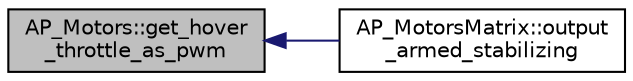 digraph "AP_Motors::get_hover_throttle_as_pwm"
{
 // INTERACTIVE_SVG=YES
  edge [fontname="Helvetica",fontsize="10",labelfontname="Helvetica",labelfontsize="10"];
  node [fontname="Helvetica",fontsize="10",shape=record];
  rankdir="LR";
  Node1 [label="AP_Motors::get_hover\l_throttle_as_pwm",height=0.2,width=0.4,color="black", fillcolor="grey75", style="filled" fontcolor="black"];
  Node1 -> Node2 [dir="back",color="midnightblue",fontsize="10",style="solid",fontname="Helvetica"];
  Node2 [label="AP_MotorsMatrix::output\l_armed_stabilizing",height=0.2,width=0.4,color="black", fillcolor="white", style="filled",URL="$classAP__MotorsMatrix.html#a32cad7f12087bf7106fe70a8d40f7419"];
}
